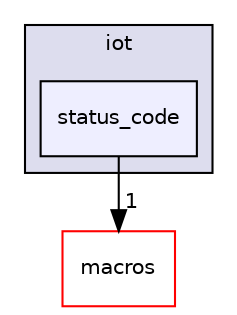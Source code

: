 digraph "status_code" {
  compound=true
  node [ fontsize="10", fontname="Helvetica"];
  edge [ labelfontsize="10", labelfontname="Helvetica"];
  subgraph clusterdir_5978a9223b1c5a4b2a066b16745232fc {
    graph [ bgcolor="#ddddee", pencolor="black", label="iot" fontname="Helvetica", fontsize="10", URL="dir_5978a9223b1c5a4b2a066b16745232fc.html"]
  dir_8bf96a435894d98760ba9a9315ed022d [shape=box, label="status_code", style="filled", fillcolor="#eeeeff", pencolor="black", URL="dir_8bf96a435894d98760ba9a9315ed022d.html"];
  }
  dir_3d071403e2ee5b5ff92bbab7a6ce2a2e [shape=box label="macros" fillcolor="white" style="filled" color="red" URL="dir_3d071403e2ee5b5ff92bbab7a6ce2a2e.html"];
  dir_8bf96a435894d98760ba9a9315ed022d->dir_3d071403e2ee5b5ff92bbab7a6ce2a2e [headlabel="1", labeldistance=1.5 headhref="dir_000090_000063.html"];
}
